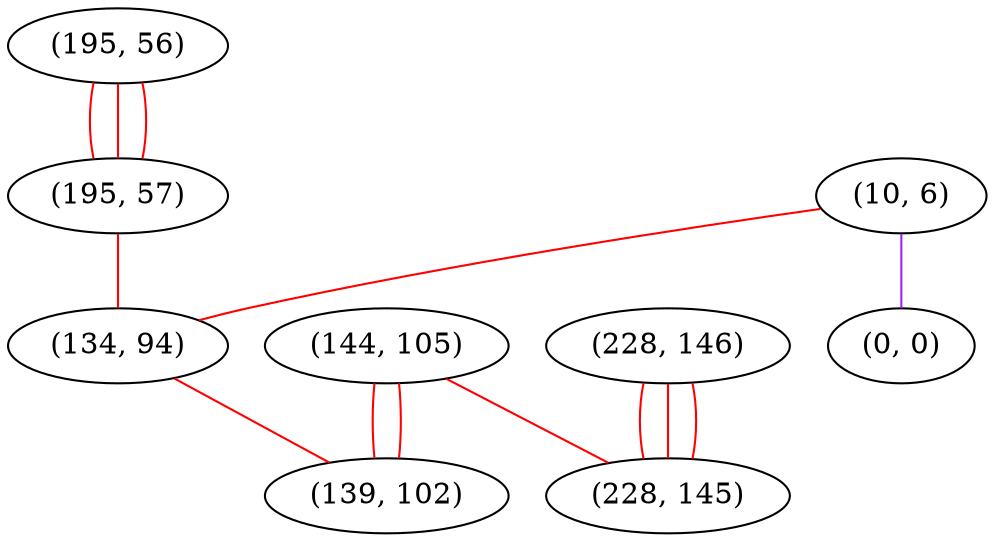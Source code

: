 graph "" {
"(195, 56)";
"(195, 57)";
"(144, 105)";
"(228, 146)";
"(10, 6)";
"(228, 145)";
"(134, 94)";
"(0, 0)";
"(139, 102)";
"(195, 56)" -- "(195, 57)"  [color=red, key=0, weight=1];
"(195, 56)" -- "(195, 57)"  [color=red, key=1, weight=1];
"(195, 56)" -- "(195, 57)"  [color=red, key=2, weight=1];
"(195, 57)" -- "(134, 94)"  [color=red, key=0, weight=1];
"(144, 105)" -- "(228, 145)"  [color=red, key=0, weight=1];
"(144, 105)" -- "(139, 102)"  [color=red, key=0, weight=1];
"(144, 105)" -- "(139, 102)"  [color=red, key=1, weight=1];
"(228, 146)" -- "(228, 145)"  [color=red, key=0, weight=1];
"(228, 146)" -- "(228, 145)"  [color=red, key=1, weight=1];
"(228, 146)" -- "(228, 145)"  [color=red, key=2, weight=1];
"(10, 6)" -- "(0, 0)"  [color=purple, key=0, weight=4];
"(10, 6)" -- "(134, 94)"  [color=red, key=0, weight=1];
"(134, 94)" -- "(139, 102)"  [color=red, key=0, weight=1];
}
